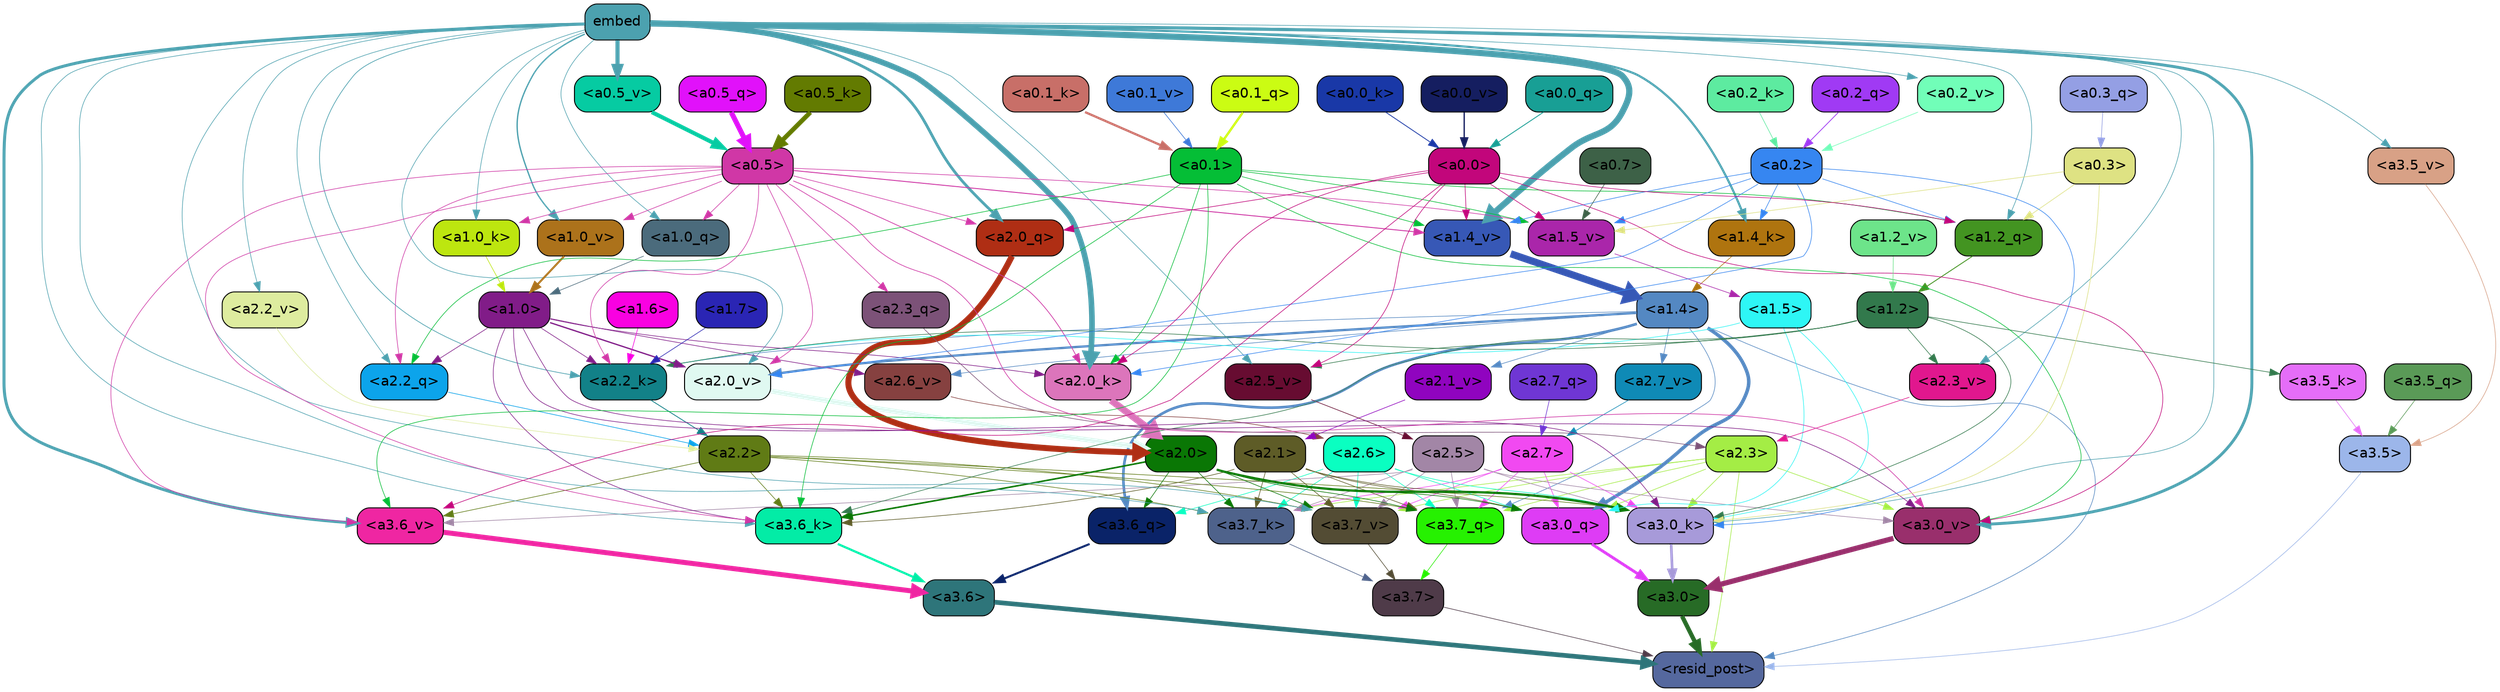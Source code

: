 strict digraph "" {
	graph [bgcolor=transparent,
		layout=dot,
		overlap=false,
		splines=true
	];
	"<a3.7>"	[color=black,
		fillcolor="#4f3b49",
		fontname=Helvetica,
		shape=box,
		style="filled, rounded"];
	"<resid_post>"	[color=black,
		fillcolor="#55689e",
		fontname=Helvetica,
		shape=box,
		style="filled, rounded"];
	"<a3.7>" -> "<resid_post>"	[color="#4f3b49",
		penwidth=0.6];
	"<a3.6>"	[color=black,
		fillcolor="#2e757a",
		fontname=Helvetica,
		shape=box,
		style="filled, rounded"];
	"<a3.6>" -> "<resid_post>"	[color="#2e757a",
		penwidth=4.6696330308914185];
	"<a3.5>"	[color=black,
		fillcolor="#9cb6ea",
		fontname=Helvetica,
		shape=box,
		style="filled, rounded"];
	"<a3.5>" -> "<resid_post>"	[color="#9cb6ea",
		penwidth=0.6];
	"<a3.0>"	[color=black,
		fillcolor="#276b26",
		fontname=Helvetica,
		shape=box,
		style="filled, rounded"];
	"<a3.0>" -> "<resid_post>"	[color="#276b26",
		penwidth=4.282557368278503];
	"<a2.3>"	[color=black,
		fillcolor="#a4ed45",
		fontname=Helvetica,
		shape=box,
		style="filled, rounded"];
	"<a2.3>" -> "<resid_post>"	[color="#a4ed45",
		penwidth=0.6];
	"<a3.7_q>"	[color=black,
		fillcolor="#26f101",
		fontname=Helvetica,
		shape=box,
		style="filled, rounded"];
	"<a2.3>" -> "<a3.7_q>"	[color="#a4ed45",
		penwidth=0.6];
	"<a3.0_q>"	[color=black,
		fillcolor="#de3cf5",
		fontname=Helvetica,
		shape=box,
		style="filled, rounded"];
	"<a2.3>" -> "<a3.0_q>"	[color="#a4ed45",
		penwidth=0.6];
	"<a3.7_k>"	[color=black,
		fillcolor="#4e628b",
		fontname=Helvetica,
		shape=box,
		style="filled, rounded"];
	"<a2.3>" -> "<a3.7_k>"	[color="#a4ed45",
		penwidth=0.6];
	"<a3.0_k>"	[color=black,
		fillcolor="#a79ad9",
		fontname=Helvetica,
		shape=box,
		style="filled, rounded"];
	"<a2.3>" -> "<a3.0_k>"	[color="#a4ed45",
		penwidth=0.6];
	"<a3.7_v>"	[color=black,
		fillcolor="#534c34",
		fontname=Helvetica,
		shape=box,
		style="filled, rounded"];
	"<a2.3>" -> "<a3.7_v>"	[color="#a4ed45",
		penwidth=0.6];
	"<a3.0_v>"	[color=black,
		fillcolor="#992f6c",
		fontname=Helvetica,
		shape=box,
		style="filled, rounded"];
	"<a2.3>" -> "<a3.0_v>"	[color="#a4ed45",
		penwidth=0.6];
	"<a1.4>"	[color=black,
		fillcolor="#5488c2",
		fontname=Helvetica,
		shape=box,
		style="filled, rounded"];
	"<a1.4>" -> "<resid_post>"	[color="#5488c2",
		penwidth=0.6];
	"<a1.4>" -> "<a3.7_q>"	[color="#5488c2",
		penwidth=0.6];
	"<a3.6_q>"	[color=black,
		fillcolor="#0a2368",
		fontname=Helvetica,
		shape=box,
		style="filled, rounded"];
	"<a1.4>" -> "<a3.6_q>"	[color="#5488c2",
		penwidth=2.6073555648326874];
	"<a1.4>" -> "<a3.0_q>"	[color="#5488c2",
		penwidth=3.4971605762839317];
	"<a2.2_k>"	[color=black,
		fillcolor="#128188",
		fontname=Helvetica,
		shape=box,
		style="filled, rounded"];
	"<a1.4>" -> "<a2.2_k>"	[color="#5488c2",
		penwidth=0.6];
	"<a2.7_v>"	[color=black,
		fillcolor="#0f8ab6",
		fontname=Helvetica,
		shape=box,
		style="filled, rounded"];
	"<a1.4>" -> "<a2.7_v>"	[color="#5488c2",
		penwidth=0.6];
	"<a2.6_v>"	[color=black,
		fillcolor="#864140",
		fontname=Helvetica,
		shape=box,
		style="filled, rounded"];
	"<a1.4>" -> "<a2.6_v>"	[color="#5488c2",
		penwidth=0.6];
	"<a2.1_v>"	[color=black,
		fillcolor="#9004bf",
		fontname=Helvetica,
		shape=box,
		style="filled, rounded"];
	"<a1.4>" -> "<a2.1_v>"	[color="#5488c2",
		penwidth=0.6];
	"<a2.0_v>"	[color=black,
		fillcolor="#e0f9f1",
		fontname=Helvetica,
		shape=box,
		style="filled, rounded"];
	"<a1.4>" -> "<a2.0_v>"	[color="#5488c2",
		penwidth=2.268670678138733];
	"<a3.7_q>" -> "<a3.7>"	[color="#26f101",
		penwidth=0.6];
	"<a3.6_q>" -> "<a3.6>"	[color="#0a2368",
		penwidth=2.03758105635643];
	"<a3.5_q>"	[color=black,
		fillcolor="#5a9a57",
		fontname=Helvetica,
		shape=box,
		style="filled, rounded"];
	"<a3.5_q>" -> "<a3.5>"	[color="#5a9a57",
		penwidth=0.6];
	"<a3.0_q>" -> "<a3.0>"	[color="#de3cf5",
		penwidth=2.8638100624084473];
	"<a3.7_k>" -> "<a3.7>"	[color="#4e628b",
		penwidth=0.6];
	"<a3.6_k>"	[color=black,
		fillcolor="#03eca6",
		fontname=Helvetica,
		shape=box,
		style="filled, rounded"];
	"<a3.6_k>" -> "<a3.6>"	[color="#03eca6",
		penwidth=2.174198240041733];
	"<a3.5_k>"	[color=black,
		fillcolor="#e56df8",
		fontname=Helvetica,
		shape=box,
		style="filled, rounded"];
	"<a3.5_k>" -> "<a3.5>"	[color="#e56df8",
		penwidth=0.6];
	"<a3.0_k>" -> "<a3.0>"	[color="#a79ad9",
		penwidth=2.6274144649505615];
	"<a3.7_v>" -> "<a3.7>"	[color="#534c34",
		penwidth=0.6];
	"<a3.6_v>"	[color=black,
		fillcolor="#ef26a2",
		fontname=Helvetica,
		shape=box,
		style="filled, rounded"];
	"<a3.6_v>" -> "<a3.6>"	[color="#ef26a2",
		penwidth=5.002329230308533];
	"<a3.5_v>"	[color=black,
		fillcolor="#d8a186",
		fontname=Helvetica,
		shape=box,
		style="filled, rounded"];
	"<a3.5_v>" -> "<a3.5>"	[color="#d8a186",
		penwidth=0.6];
	"<a3.0_v>" -> "<a3.0>"	[color="#992f6c",
		penwidth=5.188832879066467];
	"<a2.7>"	[color=black,
		fillcolor="#f149f1",
		fontname=Helvetica,
		shape=box,
		style="filled, rounded"];
	"<a2.7>" -> "<a3.7_q>"	[color="#f149f1",
		penwidth=0.6];
	"<a2.7>" -> "<a3.0_q>"	[color="#f149f1",
		penwidth=0.6];
	"<a2.7>" -> "<a3.7_k>"	[color="#f149f1",
		penwidth=0.6];
	"<a2.7>" -> "<a3.0_k>"	[color="#f149f1",
		penwidth=0.6];
	"<a2.7>" -> "<a3.7_v>"	[color="#f149f1",
		penwidth=0.6];
	"<a2.6>"	[color=black,
		fillcolor="#0affc1",
		fontname=Helvetica,
		shape=box,
		style="filled, rounded"];
	"<a2.6>" -> "<a3.7_q>"	[color="#0affc1",
		penwidth=0.6];
	"<a2.6>" -> "<a3.6_q>"	[color="#0affc1",
		penwidth=0.6];
	"<a2.6>" -> "<a3.0_q>"	[color="#0affc1",
		penwidth=0.6];
	"<a2.6>" -> "<a3.7_k>"	[color="#0affc1",
		penwidth=0.6];
	"<a2.6>" -> "<a3.0_k>"	[color="#0affc1",
		penwidth=0.6];
	"<a2.6>" -> "<a3.7_v>"	[color="#0affc1",
		penwidth=0.6];
	"<a2.5>"	[color=black,
		fillcolor="#a286a6",
		fontname=Helvetica,
		shape=box,
		style="filled, rounded"];
	"<a2.5>" -> "<a3.7_q>"	[color="#a286a6",
		penwidth=0.6];
	"<a2.5>" -> "<a3.7_k>"	[color="#a286a6",
		penwidth=0.6];
	"<a2.5>" -> "<a3.0_k>"	[color="#a286a6",
		penwidth=0.6];
	"<a2.5>" -> "<a3.7_v>"	[color="#a286a6",
		penwidth=0.6];
	"<a2.5>" -> "<a3.6_v>"	[color="#a286a6",
		penwidth=0.6];
	"<a2.5>" -> "<a3.0_v>"	[color="#a286a6",
		penwidth=0.6];
	"<a2.2>"	[color=black,
		fillcolor="#607b15",
		fontname=Helvetica,
		shape=box,
		style="filled, rounded"];
	"<a2.2>" -> "<a3.7_q>"	[color="#607b15",
		penwidth=0.6];
	"<a2.2>" -> "<a3.7_k>"	[color="#607b15",
		penwidth=0.6];
	"<a2.2>" -> "<a3.6_k>"	[color="#607b15",
		penwidth=0.6];
	"<a2.2>" -> "<a3.0_k>"	[color="#607b15",
		penwidth=0.6];
	"<a2.2>" -> "<a3.7_v>"	[color="#607b15",
		penwidth=0.6];
	"<a2.2>" -> "<a3.6_v>"	[color="#607b15",
		penwidth=0.6];
	"<a2.1>"	[color=black,
		fillcolor="#5e5c27",
		fontname=Helvetica,
		shape=box,
		style="filled, rounded"];
	"<a2.1>" -> "<a3.7_q>"	[color="#5e5c27",
		penwidth=0.6];
	"<a2.1>" -> "<a3.0_q>"	[color="#5e5c27",
		penwidth=0.6];
	"<a2.1>" -> "<a3.7_k>"	[color="#5e5c27",
		penwidth=0.6];
	"<a2.1>" -> "<a3.6_k>"	[color="#5e5c27",
		penwidth=0.6];
	"<a2.1>" -> "<a3.0_k>"	[color="#5e5c27",
		penwidth=0.6];
	"<a2.1>" -> "<a3.7_v>"	[color="#5e5c27",
		penwidth=0.6];
	"<a2.0>"	[color=black,
		fillcolor="#0a7705",
		fontname=Helvetica,
		shape=box,
		style="filled, rounded"];
	"<a2.0>" -> "<a3.7_q>"	[color="#0a7705",
		penwidth=0.6];
	"<a2.0>" -> "<a3.6_q>"	[color="#0a7705",
		penwidth=0.6];
	"<a2.0>" -> "<a3.0_q>"	[color="#0a7705",
		penwidth=0.6];
	"<a2.0>" -> "<a3.7_k>"	[color="#0a7705",
		penwidth=0.6];
	"<a2.0>" -> "<a3.6_k>"	[color="#0a7705",
		penwidth=1.5568191409111023];
	"<a2.0>" -> "<a3.0_k>"	[color="#0a7705",
		penwidth=2.270527422428131];
	"<a2.0>" -> "<a3.7_v>"	[color="#0a7705",
		penwidth=0.6];
	"<a1.5>"	[color=black,
		fillcolor="#2ef6f5",
		fontname=Helvetica,
		shape=box,
		style="filled, rounded"];
	"<a1.5>" -> "<a3.0_q>"	[color="#2ef6f5",
		penwidth=0.6];
	"<a1.5>" -> "<a3.0_k>"	[color="#2ef6f5",
		penwidth=0.6];
	"<a1.5>" -> "<a2.2_k>"	[color="#2ef6f5",
		penwidth=0.6];
	embed	[color=black,
		fillcolor="#4ca1af",
		fontname=Helvetica,
		shape=box,
		style="filled, rounded"];
	embed -> "<a3.7_k>"	[color="#4ca1af",
		penwidth=0.6];
	embed -> "<a3.6_k>"	[color="#4ca1af",
		penwidth=0.6];
	embed -> "<a3.0_k>"	[color="#4ca1af",
		penwidth=0.6];
	embed -> "<a3.7_v>"	[color="#4ca1af",
		penwidth=0.6];
	embed -> "<a3.6_v>"	[color="#4ca1af",
		penwidth=2.9588699340820312];
	embed -> "<a3.5_v>"	[color="#4ca1af",
		penwidth=0.6];
	embed -> "<a3.0_v>"	[color="#4ca1af",
		penwidth=2.8686431646347046];
	"<a2.2_q>"	[color=black,
		fillcolor="#0ca4eb",
		fontname=Helvetica,
		shape=box,
		style="filled, rounded"];
	embed -> "<a2.2_q>"	[color="#4ca1af",
		penwidth=0.6];
	"<a2.0_q>"	[color=black,
		fillcolor="#af2e14",
		fontname=Helvetica,
		shape=box,
		style="filled, rounded"];
	embed -> "<a2.0_q>"	[color="#4ca1af",
		penwidth=2.7617180347442627];
	embed -> "<a2.2_k>"	[color="#4ca1af",
		penwidth=0.67606520652771];
	"<a2.0_k>"	[color=black,
		fillcolor="#dc75bb",
		fontname=Helvetica,
		shape=box,
		style="filled, rounded"];
	embed -> "<a2.0_k>"	[color="#4ca1af",
		penwidth=5.615107178688049];
	"<a2.5_v>"	[color=black,
		fillcolor="#670c31",
		fontname=Helvetica,
		shape=box,
		style="filled, rounded"];
	embed -> "<a2.5_v>"	[color="#4ca1af",
		penwidth=0.6];
	"<a2.3_v>"	[color=black,
		fillcolor="#e1178e",
		fontname=Helvetica,
		shape=box,
		style="filled, rounded"];
	embed -> "<a2.3_v>"	[color="#4ca1af",
		penwidth=0.6];
	"<a2.2_v>"	[color=black,
		fillcolor="#deec9f",
		fontname=Helvetica,
		shape=box,
		style="filled, rounded"];
	embed -> "<a2.2_v>"	[color="#4ca1af",
		penwidth=0.6];
	embed -> "<a2.0_v>"	[color="#4ca1af",
		penwidth=0.6];
	"<a1.2_q>"	[color=black,
		fillcolor="#439421",
		fontname=Helvetica,
		shape=box,
		style="filled, rounded"];
	embed -> "<a1.2_q>"	[color="#4ca1af",
		penwidth=0.6];
	"<a1.0_q>"	[color=black,
		fillcolor="#4b6b7c",
		fontname=Helvetica,
		shape=box,
		style="filled, rounded"];
	embed -> "<a1.0_q>"	[color="#4ca1af",
		penwidth=0.6];
	"<a1.4_k>"	[color=black,
		fillcolor="#af740f",
		fontname=Helvetica,
		shape=box,
		style="filled, rounded"];
	embed -> "<a1.4_k>"	[color="#4ca1af",
		penwidth=2.1468217372894287];
	"<a1.0_k>"	[color=black,
		fillcolor="#bde60f",
		fontname=Helvetica,
		shape=box,
		style="filled, rounded"];
	embed -> "<a1.0_k>"	[color="#4ca1af",
		penwidth=0.6];
	"<a1.4_v>"	[color=black,
		fillcolor="#3758b6",
		fontname=Helvetica,
		shape=box,
		style="filled, rounded"];
	embed -> "<a1.4_v>"	[color="#4ca1af",
		penwidth=6.189999580383301];
	"<a1.0_v>"	[color=black,
		fillcolor="#ac721b",
		fontname=Helvetica,
		shape=box,
		style="filled, rounded"];
	embed -> "<a1.0_v>"	[color="#4ca1af",
		penwidth=1.3123979568481445];
	"<a0.5_v>"	[color=black,
		fillcolor="#06cba2",
		fontname=Helvetica,
		shape=box,
		style="filled, rounded"];
	embed -> "<a0.5_v>"	[color="#4ca1af",
		penwidth=4.06441330909729];
	"<a0.2_v>"	[color=black,
		fillcolor="#71feb8",
		fontname=Helvetica,
		shape=box,
		style="filled, rounded"];
	embed -> "<a0.2_v>"	[color="#4ca1af",
		penwidth=0.6];
	"<a1.2>"	[color=black,
		fillcolor="#32794c",
		fontname=Helvetica,
		shape=box,
		style="filled, rounded"];
	"<a1.2>" -> "<a3.6_k>"	[color="#32794c",
		penwidth=0.6];
	"<a1.2>" -> "<a3.5_k>"	[color="#32794c",
		penwidth=0.6];
	"<a1.2>" -> "<a3.0_k>"	[color="#32794c",
		penwidth=0.6];
	"<a1.2>" -> "<a2.2_k>"	[color="#32794c",
		penwidth=0.6];
	"<a1.2>" -> "<a2.5_v>"	[color="#32794c",
		penwidth=0.6];
	"<a1.2>" -> "<a2.3_v>"	[color="#32794c",
		penwidth=0.6];
	"<a1.0>"	[color=black,
		fillcolor="#811c88",
		fontname=Helvetica,
		shape=box,
		style="filled, rounded"];
	"<a1.0>" -> "<a3.6_k>"	[color="#811c88",
		penwidth=0.6];
	"<a1.0>" -> "<a3.0_k>"	[color="#811c88",
		penwidth=0.6];
	"<a1.0>" -> "<a3.0_v>"	[color="#811c88",
		penwidth=0.6];
	"<a1.0>" -> "<a2.2_q>"	[color="#811c88",
		penwidth=0.6];
	"<a1.0>" -> "<a2.2_k>"	[color="#811c88",
		penwidth=0.6];
	"<a1.0>" -> "<a2.0_k>"	[color="#811c88",
		penwidth=0.6];
	"<a1.0>" -> "<a2.6_v>"	[color="#811c88",
		penwidth=0.6];
	"<a1.0>" -> "<a2.0_v>"	[color="#811c88",
		penwidth=1.27996826171875];
	"<a0.5>"	[color=black,
		fillcolor="#d037a6",
		fontname=Helvetica,
		shape=box,
		style="filled, rounded"];
	"<a0.5>" -> "<a3.6_k>"	[color="#d037a6",
		penwidth=0.6];
	"<a0.5>" -> "<a3.6_v>"	[color="#d037a6",
		penwidth=0.6];
	"<a0.5>" -> "<a3.0_v>"	[color="#d037a6",
		penwidth=0.6421224474906921];
	"<a2.3_q>"	[color=black,
		fillcolor="#7c5278",
		fontname=Helvetica,
		shape=box,
		style="filled, rounded"];
	"<a0.5>" -> "<a2.3_q>"	[color="#d037a6",
		penwidth=0.6];
	"<a0.5>" -> "<a2.2_q>"	[color="#d037a6",
		penwidth=0.6];
	"<a0.5>" -> "<a2.0_q>"	[color="#d037a6",
		penwidth=0.6];
	"<a0.5>" -> "<a2.2_k>"	[color="#d037a6",
		penwidth=0.6];
	"<a0.5>" -> "<a2.0_k>"	[color="#d037a6",
		penwidth=0.7151575088500977];
	"<a0.5>" -> "<a2.0_v>"	[color="#d037a6",
		penwidth=0.6];
	"<a0.5>" -> "<a1.0_q>"	[color="#d037a6",
		penwidth=0.6];
	"<a0.5>" -> "<a1.0_k>"	[color="#d037a6",
		penwidth=0.6];
	"<a1.5_v>"	[color=black,
		fillcolor="#aa26aa",
		fontname=Helvetica,
		shape=box,
		style="filled, rounded"];
	"<a0.5>" -> "<a1.5_v>"	[color="#d037a6",
		penwidth=0.6];
	"<a0.5>" -> "<a1.4_v>"	[color="#d037a6",
		penwidth=0.8927993774414062];
	"<a0.5>" -> "<a1.0_v>"	[color="#d037a6",
		penwidth=0.6];
	"<a0.1>"	[color=black,
		fillcolor="#05be36",
		fontname=Helvetica,
		shape=box,
		style="filled, rounded"];
	"<a0.1>" -> "<a3.6_k>"	[color="#05be36",
		penwidth=0.6];
	"<a0.1>" -> "<a3.6_v>"	[color="#05be36",
		penwidth=0.6];
	"<a0.1>" -> "<a3.0_v>"	[color="#05be36",
		penwidth=0.6];
	"<a0.1>" -> "<a2.2_q>"	[color="#05be36",
		penwidth=0.6];
	"<a0.1>" -> "<a2.0_k>"	[color="#05be36",
		penwidth=0.6];
	"<a0.1>" -> "<a1.2_q>"	[color="#05be36",
		penwidth=0.6];
	"<a0.1>" -> "<a1.5_v>"	[color="#05be36",
		penwidth=0.6];
	"<a0.1>" -> "<a1.4_v>"	[color="#05be36",
		penwidth=0.6];
	"<a0.3>"	[color=black,
		fillcolor="#dee283",
		fontname=Helvetica,
		shape=box,
		style="filled, rounded"];
	"<a0.3>" -> "<a3.0_k>"	[color="#dee283",
		penwidth=0.6];
	"<a0.3>" -> "<a1.2_q>"	[color="#dee283",
		penwidth=0.6];
	"<a0.3>" -> "<a1.5_v>"	[color="#dee283",
		penwidth=0.6];
	"<a0.2>"	[color=black,
		fillcolor="#3686f1",
		fontname=Helvetica,
		shape=box,
		style="filled, rounded"];
	"<a0.2>" -> "<a3.0_k>"	[color="#3686f1",
		penwidth=0.6];
	"<a0.2>" -> "<a2.0_k>"	[color="#3686f1",
		penwidth=0.6];
	"<a0.2>" -> "<a2.0_v>"	[color="#3686f1",
		penwidth=0.6];
	"<a0.2>" -> "<a1.2_q>"	[color="#3686f1",
		penwidth=0.6];
	"<a0.2>" -> "<a1.4_k>"	[color="#3686f1",
		penwidth=0.6];
	"<a0.2>" -> "<a1.5_v>"	[color="#3686f1",
		penwidth=0.6];
	"<a0.2>" -> "<a1.4_v>"	[color="#3686f1",
		penwidth=0.6];
	"<a0.0>"	[color=black,
		fillcolor="#c2067b",
		fontname=Helvetica,
		shape=box,
		style="filled, rounded"];
	"<a0.0>" -> "<a3.6_v>"	[color="#c2067b",
		penwidth=0.6];
	"<a0.0>" -> "<a3.0_v>"	[color="#c2067b",
		penwidth=0.6];
	"<a0.0>" -> "<a2.0_q>"	[color="#c2067b",
		penwidth=0.6];
	"<a0.0>" -> "<a2.0_k>"	[color="#c2067b",
		penwidth=0.6];
	"<a0.0>" -> "<a2.5_v>"	[color="#c2067b",
		penwidth=0.6];
	"<a0.0>" -> "<a1.2_q>"	[color="#c2067b",
		penwidth=0.6];
	"<a0.0>" -> "<a1.5_v>"	[color="#c2067b",
		penwidth=0.6];
	"<a0.0>" -> "<a1.4_v>"	[color="#c2067b",
		penwidth=0.6];
	"<a2.7_q>"	[color=black,
		fillcolor="#6f36d4",
		fontname=Helvetica,
		shape=box,
		style="filled, rounded"];
	"<a2.7_q>" -> "<a2.7>"	[color="#6f36d4",
		penwidth=0.6];
	"<a2.3_q>" -> "<a2.3>"	[color="#7c5278",
		penwidth=0.6];
	"<a2.2_q>" -> "<a2.2>"	[color="#0ca4eb",
		penwidth=0.6340763568878174];
	"<a2.0_q>" -> "<a2.0>"	[color="#af2e14",
		penwidth=6.0160088539123535];
	"<a2.2_k>" -> "<a2.2>"	[color="#128188",
		penwidth=0.7764816284179688];
	"<a2.0_k>" -> "<a2.0>"	[color="#dc75bb",
		penwidth=6.773025274276733];
	"<a2.7_v>" -> "<a2.7>"	[color="#0f8ab6",
		penwidth=0.6];
	"<a2.6_v>" -> "<a2.6>"	[color="#864140",
		penwidth=0.6];
	"<a2.5_v>" -> "<a2.5>"	[color="#670c31",
		penwidth=0.6];
	"<a2.3_v>" -> "<a2.3>"	[color="#e1178e",
		penwidth=0.6];
	"<a2.2_v>" -> "<a2.2>"	[color="#deec9f",
		penwidth=0.6];
	"<a2.1_v>" -> "<a2.1>"	[color="#9004bf",
		penwidth=0.6];
	"<a2.0_v>" -> "<a2.0>"	[color="#e0f9f1",
		penwidth=4.906715989112854];
	"<a1.7>"	[color=black,
		fillcolor="#2a25b4",
		fontname=Helvetica,
		shape=box,
		style="filled, rounded"];
	"<a1.7>" -> "<a2.2_k>"	[color="#2a25b4",
		penwidth=0.6];
	"<a1.6>"	[color=black,
		fillcolor="#f901e1",
		fontname=Helvetica,
		shape=box,
		style="filled, rounded"];
	"<a1.6>" -> "<a2.2_k>"	[color="#f901e1",
		penwidth=0.6];
	"<a1.2_q>" -> "<a1.2>"	[color="#439421",
		penwidth=0.836545467376709];
	"<a1.0_q>" -> "<a1.0>"	[color="#4b6b7c",
		penwidth=0.6];
	"<a1.4_k>" -> "<a1.4>"	[color="#af740f",
		penwidth=0.6];
	"<a1.0_k>" -> "<a1.0>"	[color="#bde60f",
		penwidth=0.6];
	"<a1.5_v>" -> "<a1.5>"	[color="#aa26aa",
		penwidth=0.6];
	"<a1.4_v>" -> "<a1.4>"	[color="#3758b6",
		penwidth=7.093163728713989];
	"<a1.2_v>"	[color=black,
		fillcolor="#6de48a",
		fontname=Helvetica,
		shape=box,
		style="filled, rounded"];
	"<a1.2_v>" -> "<a1.2>"	[color="#6de48a",
		penwidth=0.6];
	"<a1.0_v>" -> "<a1.0>"	[color="#ac721b",
		penwidth=1.9666723012924194];
	"<a0.7>"	[color=black,
		fillcolor="#3d6147",
		fontname=Helvetica,
		shape=box,
		style="filled, rounded"];
	"<a0.7>" -> "<a1.5_v>"	[color="#3d6147",
		penwidth=0.6];
	"<a0.5_q>"	[color=black,
		fillcolor="#e111fa",
		fontname=Helvetica,
		shape=box,
		style="filled, rounded"];
	"<a0.5_q>" -> "<a0.5>"	[color="#e111fa",
		penwidth=5.0559651255607605];
	"<a0.3_q>"	[color=black,
		fillcolor="#949fe4",
		fontname=Helvetica,
		shape=box,
		style="filled, rounded"];
	"<a0.3_q>" -> "<a0.3>"	[color="#949fe4",
		penwidth=0.6];
	"<a0.2_q>"	[color=black,
		fillcolor="#a03af4",
		fontname=Helvetica,
		shape=box,
		style="filled, rounded"];
	"<a0.2_q>" -> "<a0.2>"	[color="#a03af4",
		penwidth=0.7587676048278809];
	"<a0.1_q>"	[color=black,
		fillcolor="#cbfc13",
		fontname=Helvetica,
		shape=box,
		style="filled, rounded"];
	"<a0.1_q>" -> "<a0.1>"	[color="#cbfc13",
		penwidth=2.3103086948394775];
	"<a0.0_q>"	[color=black,
		fillcolor="#189f95",
		fontname=Helvetica,
		shape=box,
		style="filled, rounded"];
	"<a0.0_q>" -> "<a0.0>"	[color="#189f95",
		penwidth=0.8285908699035645];
	"<a0.5_k>"	[color=black,
		fillcolor="#637b01",
		fontname=Helvetica,
		shape=box,
		style="filled, rounded"];
	"<a0.5_k>" -> "<a0.5>"	[color="#637b01",
		penwidth=4.577519536018372];
	"<a0.2_k>"	[color=black,
		fillcolor="#5deba0",
		fontname=Helvetica,
		shape=box,
		style="filled, rounded"];
	"<a0.2_k>" -> "<a0.2>"	[color="#5deba0",
		penwidth=0.6];
	"<a0.1_k>"	[color=black,
		fillcolor="#c86f68",
		fontname=Helvetica,
		shape=box,
		style="filled, rounded"];
	"<a0.1_k>" -> "<a0.1>"	[color="#c86f68",
		penwidth=2.2273199558258057];
	"<a0.0_k>"	[color=black,
		fillcolor="#1938a7",
		fontname=Helvetica,
		shape=box,
		style="filled, rounded"];
	"<a0.0_k>" -> "<a0.0>"	[color="#1938a7",
		penwidth=0.7703166007995605];
	"<a0.5_v>" -> "<a0.5>"	[color="#06cba2",
		penwidth=4.062177300453186];
	"<a0.2_v>" -> "<a0.2>"	[color="#71feb8",
		penwidth=0.6];
	"<a0.1_v>"	[color=black,
		fillcolor="#3e79d8",
		fontname=Helvetica,
		shape=box,
		style="filled, rounded"];
	"<a0.1_v>" -> "<a0.1>"	[color="#3e79d8",
		penwidth=0.654442310333252];
	"<a0.0_v>"	[color=black,
		fillcolor="#151e60",
		fontname=Helvetica,
		shape=box,
		style="filled, rounded"];
	"<a0.0_v>" -> "<a0.0>"	[color="#151e60",
		penwidth=1.307939052581787];
}

